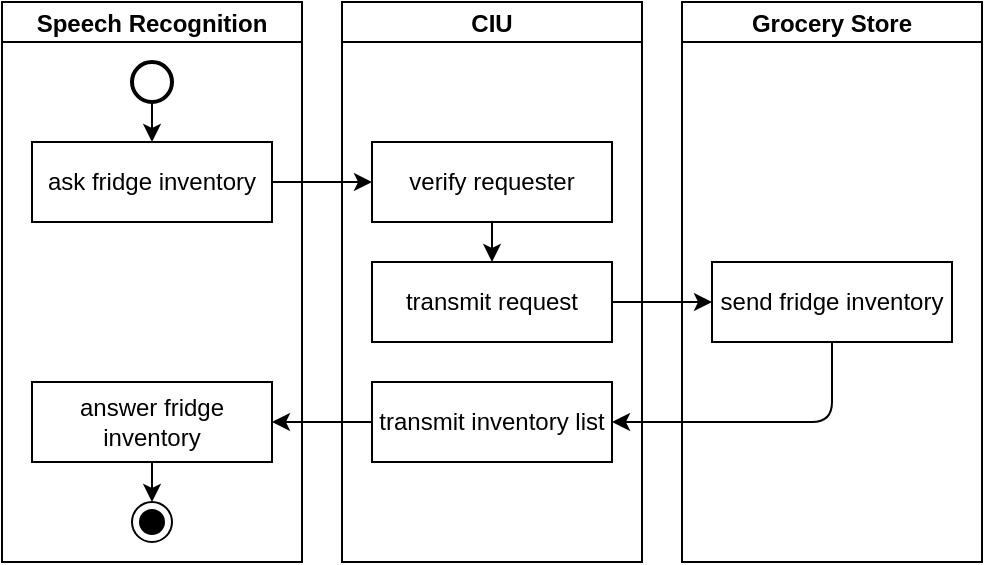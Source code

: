 <mxfile version="12.9.10"><diagram id="Xspjwx1yreGwUDKSU4An" name="Page-1"><mxGraphModel dx="527" dy="726" grid="1" gridSize="10" guides="1" tooltips="1" connect="1" arrows="1" fold="1" page="1" pageScale="1" pageWidth="850" pageHeight="1100" math="0" shadow="0"><root><mxCell id="0"/><mxCell id="1" parent="0"/><mxCell id="yxCTjfpPhSlda4aU8_dO-125" value="Speech Recognition" style="swimlane;startSize=20;" vertex="1" parent="1"><mxGeometry x="1410" y="590" width="150" height="280" as="geometry"/></mxCell><mxCell id="yxCTjfpPhSlda4aU8_dO-126" value="ask fridge inventory" style="rounded=0;whiteSpace=wrap;html=1;" vertex="1" parent="yxCTjfpPhSlda4aU8_dO-125"><mxGeometry x="15" y="70" width="120" height="40" as="geometry"/></mxCell><mxCell id="yxCTjfpPhSlda4aU8_dO-127" value="answer fridge inventory" style="rounded=0;whiteSpace=wrap;html=1;" vertex="1" parent="yxCTjfpPhSlda4aU8_dO-125"><mxGeometry x="15" y="190" width="120" height="40" as="geometry"/></mxCell><mxCell id="yxCTjfpPhSlda4aU8_dO-128" value="" style="strokeWidth=2;html=1;shape=mxgraph.flowchart.start_2;whiteSpace=wrap;" vertex="1" parent="yxCTjfpPhSlda4aU8_dO-125"><mxGeometry x="65" y="30" width="20" height="20" as="geometry"/></mxCell><mxCell id="yxCTjfpPhSlda4aU8_dO-129" value="" style="ellipse;html=1;shape=endState;fillColor=#000000;strokeColor=#000000;" vertex="1" parent="yxCTjfpPhSlda4aU8_dO-125"><mxGeometry x="65" y="250" width="20" height="20" as="geometry"/></mxCell><mxCell id="yxCTjfpPhSlda4aU8_dO-130" value="" style="endArrow=classic;html=1;exitX=0.5;exitY=1;exitDx=0;exitDy=0;exitPerimeter=0;entryX=0.5;entryY=0;entryDx=0;entryDy=0;" edge="1" parent="yxCTjfpPhSlda4aU8_dO-125" source="yxCTjfpPhSlda4aU8_dO-128" target="yxCTjfpPhSlda4aU8_dO-126"><mxGeometry width="50" height="50" relative="1" as="geometry"><mxPoint x="280" y="190" as="sourcePoint"/><mxPoint x="330" y="140" as="targetPoint"/></mxGeometry></mxCell><mxCell id="yxCTjfpPhSlda4aU8_dO-131" value="" style="endArrow=classic;html=1;entryX=0.5;entryY=0;entryDx=0;entryDy=0;exitX=0.5;exitY=1;exitDx=0;exitDy=0;" edge="1" parent="yxCTjfpPhSlda4aU8_dO-125" source="yxCTjfpPhSlda4aU8_dO-127" target="yxCTjfpPhSlda4aU8_dO-129"><mxGeometry width="50" height="50" relative="1" as="geometry"><mxPoint x="195" y="240" as="sourcePoint"/><mxPoint x="145" y="240" as="targetPoint"/></mxGeometry></mxCell><mxCell id="yxCTjfpPhSlda4aU8_dO-132" value="CIU" style="swimlane;startSize=20;" vertex="1" parent="1"><mxGeometry x="1580" y="590" width="150" height="280" as="geometry"/></mxCell><mxCell id="yxCTjfpPhSlda4aU8_dO-133" value="verify requester" style="rounded=0;whiteSpace=wrap;html=1;" vertex="1" parent="yxCTjfpPhSlda4aU8_dO-132"><mxGeometry x="15" y="70" width="120" height="40" as="geometry"/></mxCell><mxCell id="yxCTjfpPhSlda4aU8_dO-134" value="transmit request" style="rounded=0;whiteSpace=wrap;html=1;" vertex="1" parent="yxCTjfpPhSlda4aU8_dO-132"><mxGeometry x="15" y="130" width="120" height="40" as="geometry"/></mxCell><mxCell id="yxCTjfpPhSlda4aU8_dO-135" value="transmit inventory list" style="rounded=0;whiteSpace=wrap;html=1;" vertex="1" parent="yxCTjfpPhSlda4aU8_dO-132"><mxGeometry x="15" y="190" width="120" height="40" as="geometry"/></mxCell><mxCell id="yxCTjfpPhSlda4aU8_dO-136" value="" style="endArrow=classic;html=1;entryX=0.5;entryY=0;entryDx=0;entryDy=0;exitX=0.5;exitY=1;exitDx=0;exitDy=0;" edge="1" parent="yxCTjfpPhSlda4aU8_dO-132" source="yxCTjfpPhSlda4aU8_dO-133" target="yxCTjfpPhSlda4aU8_dO-134"><mxGeometry width="50" height="50" relative="1" as="geometry"><mxPoint x="-25" y="110" as="sourcePoint"/><mxPoint x="25" y="90" as="targetPoint"/></mxGeometry></mxCell><mxCell id="yxCTjfpPhSlda4aU8_dO-137" value="Grocery Store" style="swimlane;startSize=20;" vertex="1" parent="1"><mxGeometry x="1750" y="590" width="150" height="280" as="geometry"/></mxCell><mxCell id="yxCTjfpPhSlda4aU8_dO-138" value="send fridge inventory" style="rounded=0;whiteSpace=wrap;html=1;" vertex="1" parent="yxCTjfpPhSlda4aU8_dO-137"><mxGeometry x="15" y="130" width="120" height="40" as="geometry"/></mxCell><mxCell id="yxCTjfpPhSlda4aU8_dO-143" value="" style="endArrow=classic;html=1;entryX=0;entryY=0.5;entryDx=0;entryDy=0;exitX=1;exitY=0.5;exitDx=0;exitDy=0;" edge="1" parent="1" source="yxCTjfpPhSlda4aU8_dO-126" target="yxCTjfpPhSlda4aU8_dO-133"><mxGeometry width="50" height="50" relative="1" as="geometry"><mxPoint x="1495" y="650" as="sourcePoint"/><mxPoint x="1495" y="680" as="targetPoint"/></mxGeometry></mxCell><mxCell id="yxCTjfpPhSlda4aU8_dO-144" value="" style="endArrow=classic;html=1;entryX=0;entryY=0.5;entryDx=0;entryDy=0;exitX=1;exitY=0.5;exitDx=0;exitDy=0;" edge="1" parent="1" source="yxCTjfpPhSlda4aU8_dO-134" target="yxCTjfpPhSlda4aU8_dO-138"><mxGeometry width="50" height="50" relative="1" as="geometry"><mxPoint x="1665" y="700" as="sourcePoint"/><mxPoint x="1665" y="740" as="targetPoint"/></mxGeometry></mxCell><mxCell id="yxCTjfpPhSlda4aU8_dO-146" value="" style="endArrow=classic;html=1;entryX=1;entryY=0.5;entryDx=0;entryDy=0;exitX=0;exitY=0.5;exitDx=0;exitDy=0;" edge="1" parent="1" source="yxCTjfpPhSlda4aU8_dO-135" target="yxCTjfpPhSlda4aU8_dO-127"><mxGeometry width="50" height="50" relative="1" as="geometry"><mxPoint x="1775" y="830" as="sourcePoint"/><mxPoint x="1725" y="830" as="targetPoint"/></mxGeometry></mxCell><mxCell id="yxCTjfpPhSlda4aU8_dO-140" value="" style="endArrow=classic;html=1;entryX=1;entryY=0.5;entryDx=0;entryDy=0;" edge="1" parent="1" source="yxCTjfpPhSlda4aU8_dO-138" target="yxCTjfpPhSlda4aU8_dO-135"><mxGeometry width="50" height="50" relative="1" as="geometry"><mxPoint x="1725" y="760" as="sourcePoint"/><mxPoint x="1825" y="780" as="targetPoint"/><Array as="points"><mxPoint x="1825" y="800"/></Array></mxGeometry></mxCell></root></mxGraphModel></diagram></mxfile>